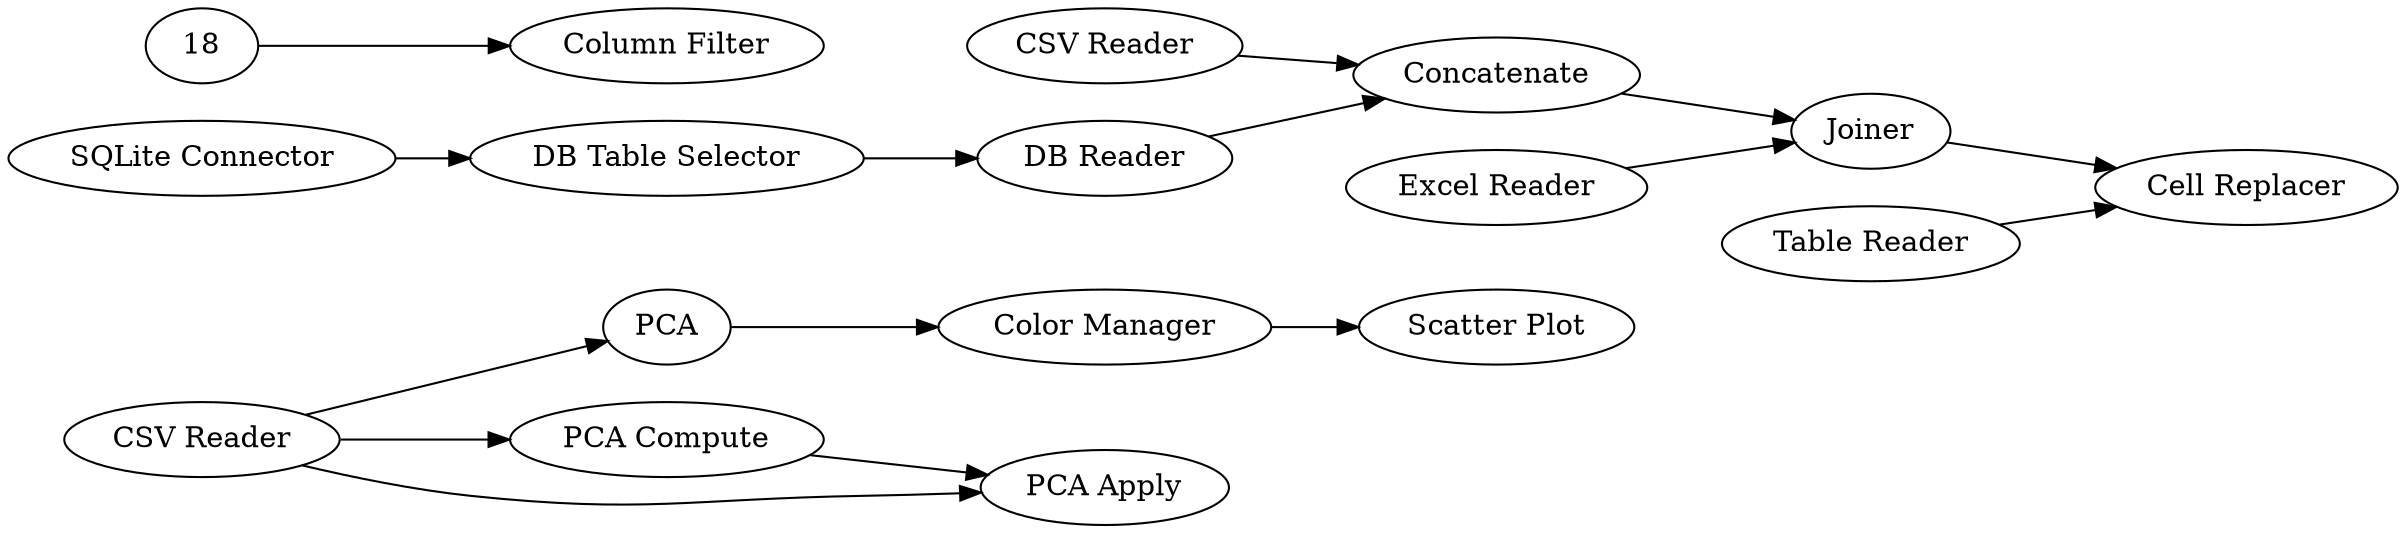 digraph {
	12 [label="CSV Reader"]
	15 [label=PCA]
	16 [label="PCA Compute"]
	17 [label="PCA Apply"]
	1 [label="CSV Reader"]
	2 [label="SQLite Connector"]
	3 [label="DB Table Selector"]
	4 [label="Excel Reader"]
	5 [label="Table Reader"]
	6 [label="DB Reader"]
	7 [label=Concatenate]
	8 [label=Joiner]
	9 [label="Cell Replacer"]
	19 [label="Column Filter"]
	20 [label="Scatter Plot"]
	21 [label="Color Manager"]
	1 -> 7
	2 -> 3
	3 -> 6
	4 -> 8
	5 -> 9
	6 -> 7
	7 -> 8
	8 -> 9
	12 -> 15
	12 -> 16
	12 -> 17
	15 -> 21
	16 -> 17
	18 -> 19
	21 -> 20
	rankdir=LR
}
